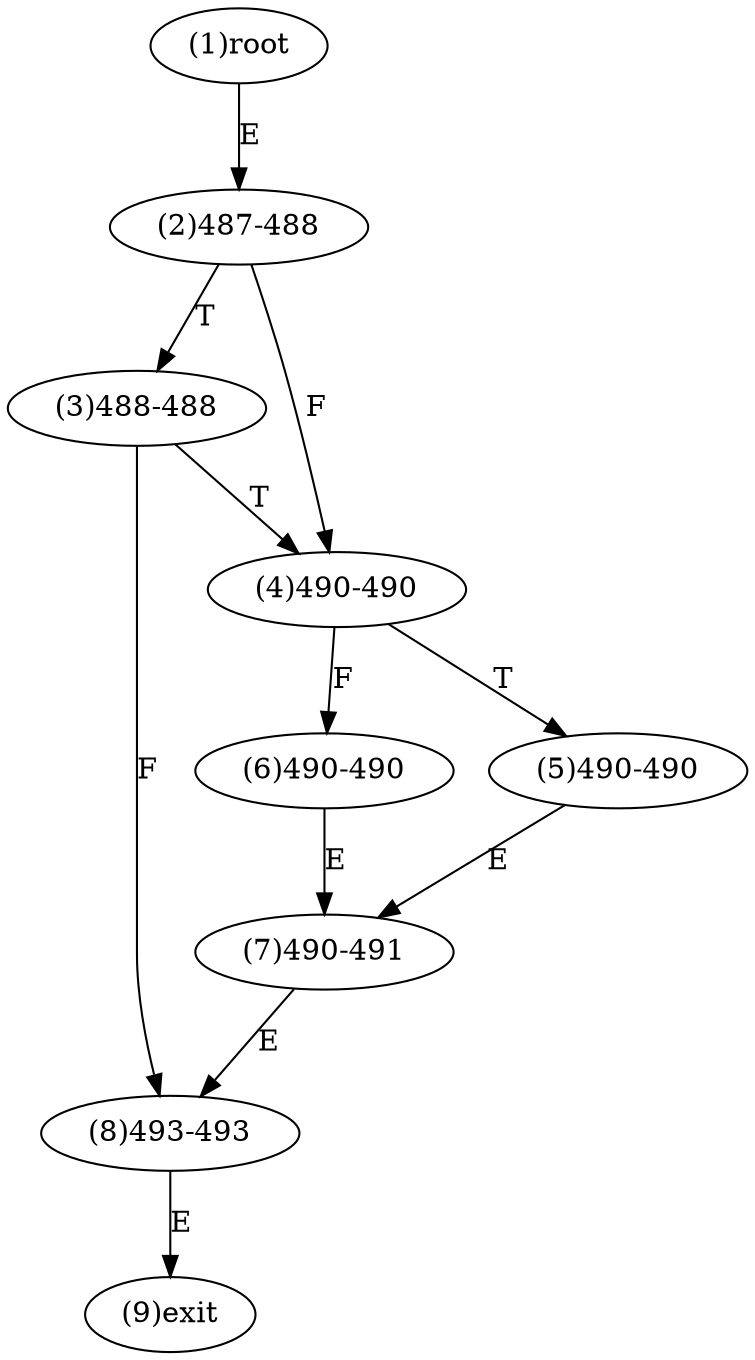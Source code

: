 digraph "" { 
1[ label="(1)root"];
2[ label="(2)487-488"];
3[ label="(3)488-488"];
4[ label="(4)490-490"];
5[ label="(5)490-490"];
6[ label="(6)490-490"];
7[ label="(7)490-491"];
8[ label="(8)493-493"];
9[ label="(9)exit"];
1->2[ label="E"];
2->4[ label="F"];
2->3[ label="T"];
3->8[ label="F"];
3->4[ label="T"];
4->6[ label="F"];
4->5[ label="T"];
5->7[ label="E"];
6->7[ label="E"];
7->8[ label="E"];
8->9[ label="E"];
}